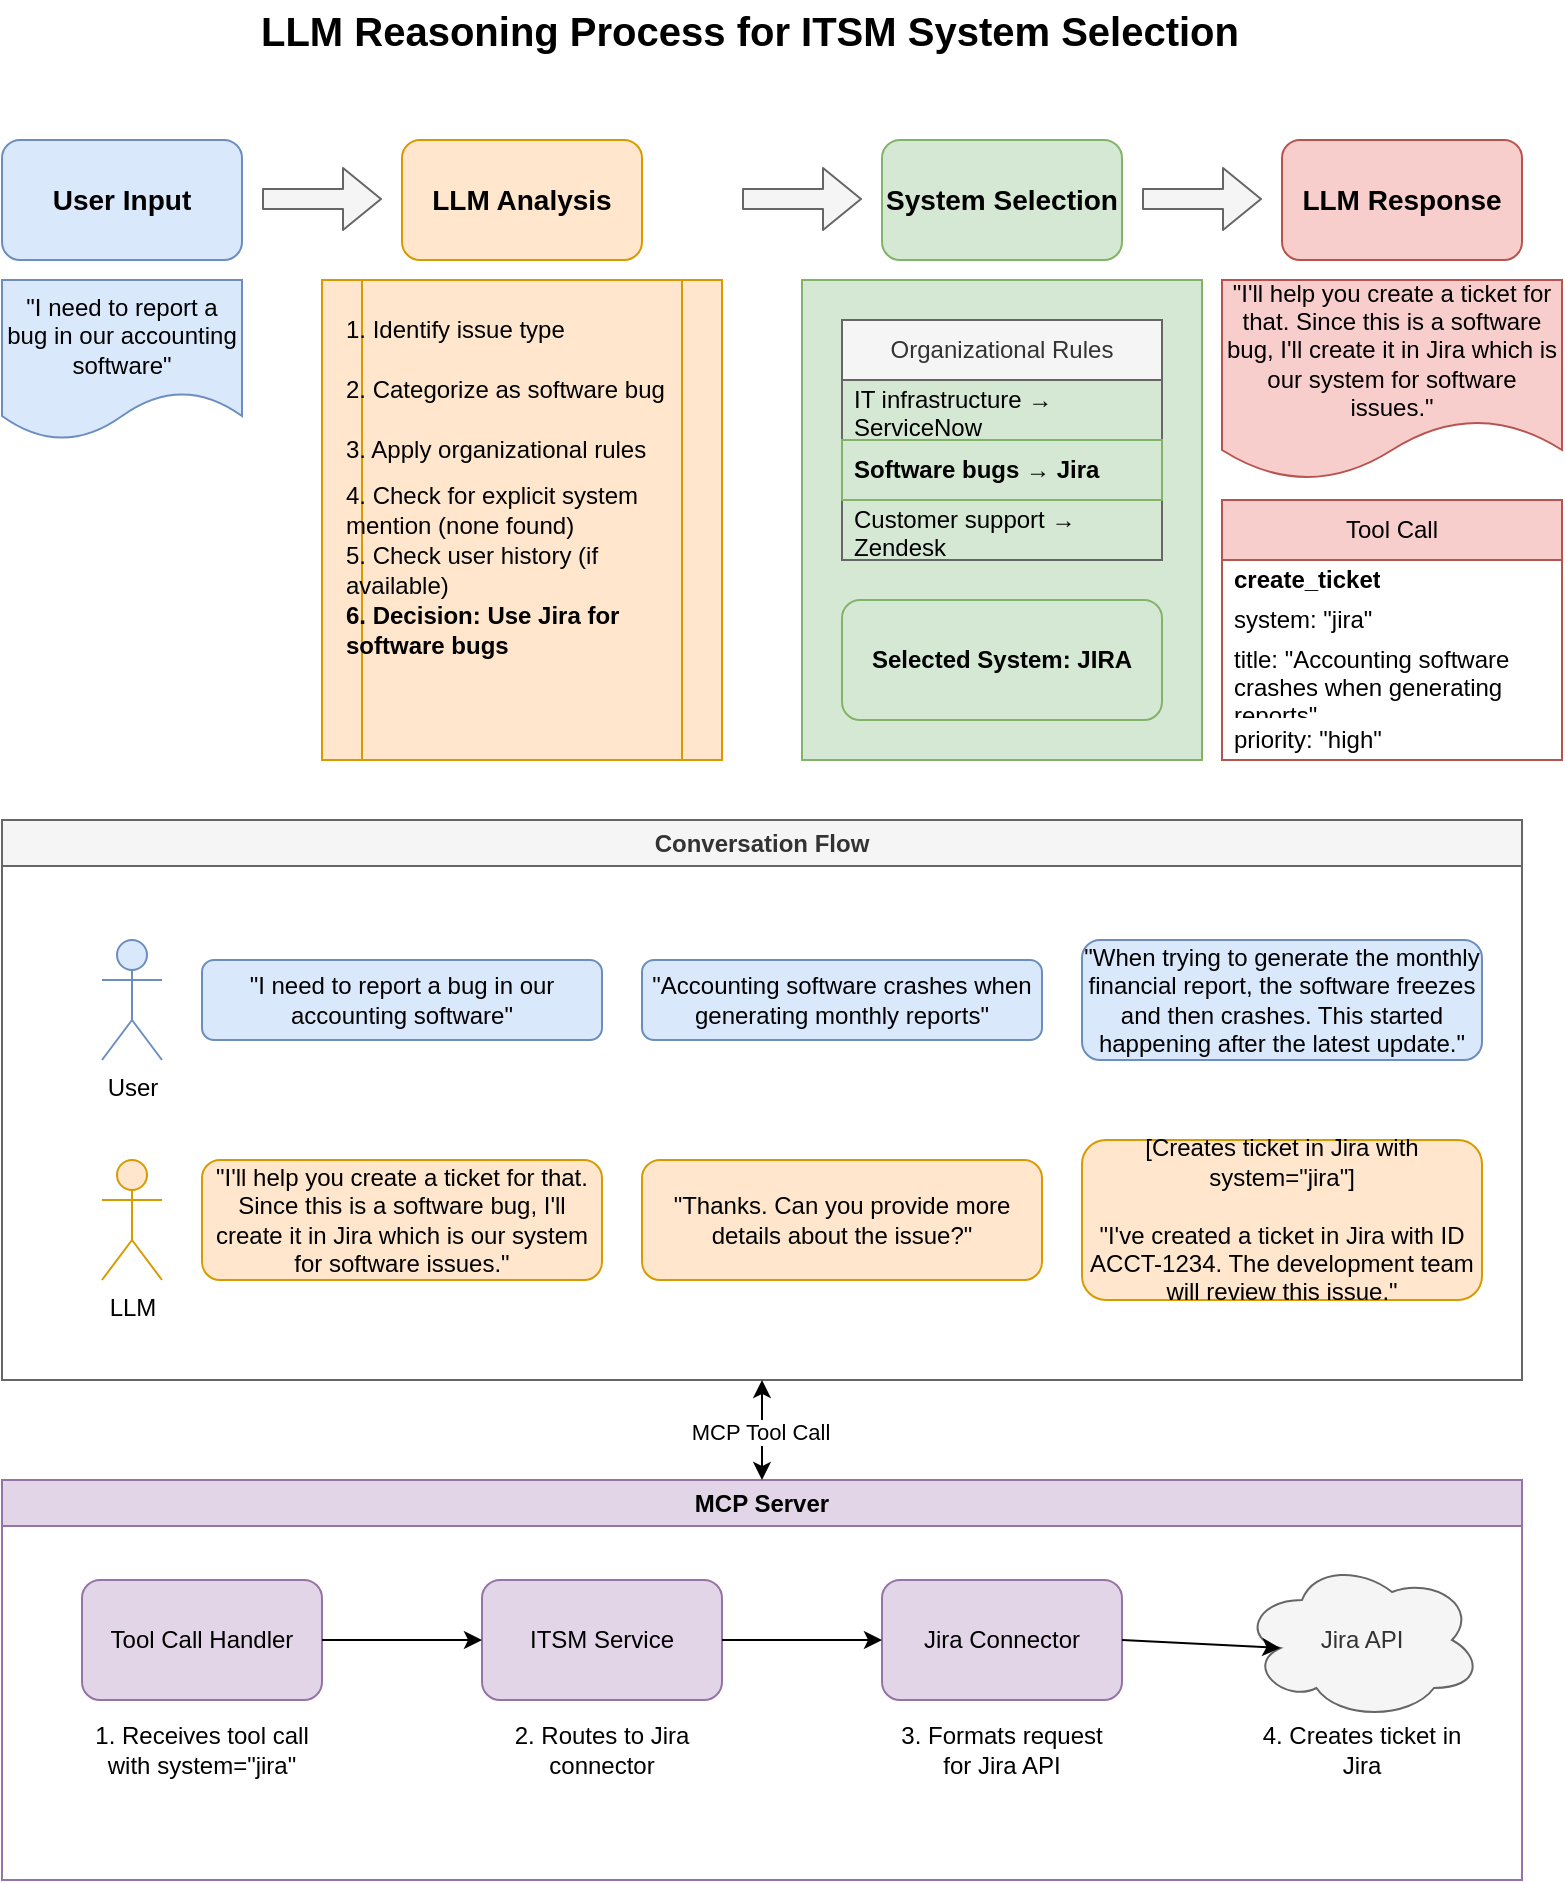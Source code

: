 <mxfile>
    <diagram id="prtHgNgQTEPvFCAcTncT" name="Page-1">
        <mxGraphModel dx="1188" dy="590" grid="1" gridSize="10" guides="1" tooltips="1" connect="1" arrows="1" fold="1" page="1" pageScale="1" pageWidth="827" pageHeight="1169" math="0" shadow="0">
            <root>
                <mxCell id="0"/>
                <mxCell id="1" parent="0"/>
                <mxCell id="2" value="LLM Reasoning Process for ITSM System Selection" style="text;html=1;strokeColor=none;fillColor=none;align=center;verticalAlign=middle;whiteSpace=wrap;rounded=0;fontSize=20;fontStyle=1" parent="1" vertex="1">
                    <mxGeometry x="164" y="30" width="500" height="30" as="geometry"/>
                </mxCell>
                <mxCell id="3" value="User Input" style="rounded=1;whiteSpace=wrap;html=1;fillColor=#dae8fc;strokeColor=#6c8ebf;fontSize=14;fontStyle=1" parent="1" vertex="1">
                    <mxGeometry x="40" y="100" width="120" height="60" as="geometry"/>
                </mxCell>
                <mxCell id="4" value="&quot;I need to report a bug in our accounting software&quot;" style="shape=document;whiteSpace=wrap;html=1;boundedLbl=1;fillColor=#dae8fc;strokeColor=#6c8ebf;" parent="1" vertex="1">
                    <mxGeometry x="40" y="170" width="120" height="80" as="geometry"/>
                </mxCell>
                <mxCell id="5" value="LLM Analysis" style="rounded=1;whiteSpace=wrap;html=1;fillColor=#ffe6cc;strokeColor=#d79b00;fontSize=14;fontStyle=1" parent="1" vertex="1">
                    <mxGeometry x="240" y="100" width="120" height="60" as="geometry"/>
                </mxCell>
                <mxCell id="6" value="" style="shape=process;whiteSpace=wrap;html=1;backgroundOutline=1;fillColor=#ffe6cc;strokeColor=#d79b00;" parent="1" vertex="1">
                    <mxGeometry x="200" y="170" width="200" height="240" as="geometry"/>
                </mxCell>
                <mxCell id="7" value="1. Identify issue type" style="text;html=1;strokeColor=none;fillColor=none;align=left;verticalAlign=middle;whiteSpace=wrap;rounded=0;" parent="1" vertex="1">
                    <mxGeometry x="210" y="180" width="180" height="30" as="geometry"/>
                </mxCell>
                <mxCell id="8" value="2. Categorize as software bug" style="text;html=1;strokeColor=none;fillColor=none;align=left;verticalAlign=middle;whiteSpace=wrap;rounded=0;" parent="1" vertex="1">
                    <mxGeometry x="210" y="210" width="180" height="30" as="geometry"/>
                </mxCell>
                <mxCell id="9" value="3. Apply organizational rules" style="text;html=1;strokeColor=none;fillColor=none;align=left;verticalAlign=middle;whiteSpace=wrap;rounded=0;" parent="1" vertex="1">
                    <mxGeometry x="210" y="240" width="180" height="30" as="geometry"/>
                </mxCell>
                <mxCell id="10" value="4. Check for explicit system mention (none found)" style="text;html=1;strokeColor=none;fillColor=none;align=left;verticalAlign=middle;whiteSpace=wrap;rounded=0;" parent="1" vertex="1">
                    <mxGeometry x="210" y="270" width="180" height="30" as="geometry"/>
                </mxCell>
                <mxCell id="11" value="5. Check user history (if available)" style="text;html=1;strokeColor=none;fillColor=none;align=left;verticalAlign=middle;whiteSpace=wrap;rounded=0;" parent="1" vertex="1">
                    <mxGeometry x="210" y="300" width="180" height="30" as="geometry"/>
                </mxCell>
                <mxCell id="12" value="6. Decision: Use Jira for software bugs" style="text;html=1;strokeColor=none;fillColor=none;align=left;verticalAlign=middle;whiteSpace=wrap;rounded=0;fontStyle=1" parent="1" vertex="1">
                    <mxGeometry x="210" y="330" width="180" height="30" as="geometry"/>
                </mxCell>
                <mxCell id="13" value="System Selection" style="rounded=1;whiteSpace=wrap;html=1;fillColor=#d5e8d4;strokeColor=#82b366;fontSize=14;fontStyle=1" parent="1" vertex="1">
                    <mxGeometry x="480" y="100" width="120" height="60" as="geometry"/>
                </mxCell>
                <mxCell id="14" value="" style="rounded=0;whiteSpace=wrap;html=1;fillColor=#d5e8d4;strokeColor=#82b366;" parent="1" vertex="1">
                    <mxGeometry x="440" y="170" width="200" height="240" as="geometry"/>
                </mxCell>
                <mxCell id="15" value="Organizational Rules" style="swimlane;fontStyle=0;childLayout=stackLayout;horizontal=1;startSize=30;horizontalStack=0;resizeParent=1;resizeParentMax=0;resizeLast=0;collapsible=1;marginBottom=0;whiteSpace=wrap;html=1;fillColor=#f5f5f5;fontColor=#333333;strokeColor=#666666;" parent="1" vertex="1">
                    <mxGeometry x="460" y="190" width="160" height="120" as="geometry"/>
                </mxCell>
                <mxCell id="16" value="IT infrastructure → ServiceNow" style="text;strokeColor=none;fillColor=none;align=left;verticalAlign=middle;spacingLeft=4;spacingRight=4;overflow=hidden;points=[[0,0.5],[1,0.5]];portConstraint=eastwest;rotatable=0;whiteSpace=wrap;html=1;" parent="15" vertex="1">
                    <mxGeometry y="30" width="160" height="30" as="geometry"/>
                </mxCell>
                <mxCell id="17" value="Software bugs → Jira" style="text;strokeColor=#82b366;fillColor=#d5e8d4;align=left;verticalAlign=middle;spacingLeft=4;spacingRight=4;overflow=hidden;points=[[0,0.5],[1,0.5]];portConstraint=eastwest;rotatable=0;whiteSpace=wrap;html=1;fontStyle=1" parent="15" vertex="1">
                    <mxGeometry y="60" width="160" height="30" as="geometry"/>
                </mxCell>
                <mxCell id="18" value="Customer support → Zendesk" style="text;strokeColor=none;fillColor=none;align=left;verticalAlign=middle;spacingLeft=4;spacingRight=4;overflow=hidden;points=[[0,0.5],[1,0.5]];portConstraint=eastwest;rotatable=0;whiteSpace=wrap;html=1;" parent="15" vertex="1">
                    <mxGeometry y="90" width="160" height="30" as="geometry"/>
                </mxCell>
                <mxCell id="19" value="Selected System: JIRA" style="rounded=1;whiteSpace=wrap;html=1;fillColor=#d5e8d4;strokeColor=#82b366;fontStyle=1" parent="1" vertex="1">
                    <mxGeometry x="460" y="330" width="160" height="60" as="geometry"/>
                </mxCell>
                <mxCell id="20" value="" style="shape=flexArrow;endArrow=classic;html=1;fillColor=#f5f5f5;strokeColor=#666666;" parent="1" edge="1">
                    <mxGeometry width="50" height="50" relative="1" as="geometry">
                        <mxPoint x="170" y="129.5" as="sourcePoint"/>
                        <mxPoint x="230" y="129.5" as="targetPoint"/>
                    </mxGeometry>
                </mxCell>
                <mxCell id="21" value="" style="shape=flexArrow;endArrow=classic;html=1;fillColor=#f5f5f5;strokeColor=#666666;" parent="1" edge="1">
                    <mxGeometry width="50" height="50" relative="1" as="geometry">
                        <mxPoint x="410" y="129.5" as="sourcePoint"/>
                        <mxPoint x="470" y="129.5" as="targetPoint"/>
                    </mxGeometry>
                </mxCell>
                <mxCell id="22" value="LLM Response" style="rounded=1;whiteSpace=wrap;html=1;fillColor=#f8cecc;strokeColor=#b85450;fontSize=14;fontStyle=1" parent="1" vertex="1">
                    <mxGeometry x="680" y="100" width="120" height="60" as="geometry"/>
                </mxCell>
                <mxCell id="23" value="" style="shape=flexArrow;endArrow=classic;html=1;fillColor=#f5f5f5;strokeColor=#666666;" parent="1" edge="1">
                    <mxGeometry width="50" height="50" relative="1" as="geometry">
                        <mxPoint x="610" y="129.5" as="sourcePoint"/>
                        <mxPoint x="670" y="129.5" as="targetPoint"/>
                    </mxGeometry>
                </mxCell>
                <mxCell id="24" value="&quot;I&#39;ll help you create a ticket for that. Since this is a software bug, I&#39;ll create it in Jira which is our system for software issues.&quot;" style="shape=document;whiteSpace=wrap;html=1;boundedLbl=1;fillColor=#f8cecc;strokeColor=#b85450;" parent="1" vertex="1">
                    <mxGeometry x="650" y="170" width="170" height="100" as="geometry"/>
                </mxCell>
                <mxCell id="25" value="Tool Call" style="swimlane;fontStyle=0;childLayout=stackLayout;horizontal=1;startSize=30;horizontalStack=0;resizeParent=1;resizeParentMax=0;resizeLast=0;collapsible=1;marginBottom=0;whiteSpace=wrap;html=1;fillColor=#f8cecc;strokeColor=#b85450;" parent="1" vertex="1">
                    <mxGeometry x="650" y="280" width="170" height="130" as="geometry"/>
                </mxCell>
                <mxCell id="26" value="create_ticket" style="text;strokeColor=none;fillColor=none;align=left;verticalAlign=middle;spacingLeft=4;spacingRight=4;overflow=hidden;points=[[0,0.5],[1,0.5]];portConstraint=eastwest;rotatable=0;whiteSpace=wrap;html=1;fontStyle=1" parent="25" vertex="1">
                    <mxGeometry y="30" width="170" height="20" as="geometry"/>
                </mxCell>
                <mxCell id="27" value="system: &quot;jira&quot;" style="text;strokeColor=none;fillColor=none;align=left;verticalAlign=middle;spacingLeft=4;spacingRight=4;overflow=hidden;points=[[0,0.5],[1,0.5]];portConstraint=eastwest;rotatable=0;whiteSpace=wrap;html=1;" parent="25" vertex="1">
                    <mxGeometry y="50" width="170" height="20" as="geometry"/>
                </mxCell>
                <mxCell id="28" value="title: &quot;Accounting software crashes when generating reports&quot;" style="text;strokeColor=none;fillColor=none;align=left;verticalAlign=middle;spacingLeft=4;spacingRight=4;overflow=hidden;points=[[0,0.5],[1,0.5]];portConstraint=eastwest;rotatable=0;whiteSpace=wrap;html=1;" parent="25" vertex="1">
                    <mxGeometry y="70" width="170" height="40" as="geometry"/>
                </mxCell>
                <mxCell id="29" value="priority: &quot;high&quot;" style="text;strokeColor=none;fillColor=none;align=left;verticalAlign=middle;spacingLeft=4;spacingRight=4;overflow=hidden;points=[[0,0.5],[1,0.5]];portConstraint=eastwest;rotatable=0;whiteSpace=wrap;html=1;" parent="25" vertex="1">
                    <mxGeometry y="110" width="170" height="20" as="geometry"/>
                </mxCell>
                <mxCell id="30" value="Conversation Flow" style="swimlane;whiteSpace=wrap;html=1;fillColor=#f5f5f5;fontColor=#333333;strokeColor=#666666;" parent="1" vertex="1">
                    <mxGeometry x="40" y="440" width="760" height="280" as="geometry"/>
                </mxCell>
                <mxCell id="31" value="User" style="shape=umlActor;verticalLabelPosition=bottom;verticalAlign=top;html=1;outlineConnect=0;fillColor=#dae8fc;strokeColor=#6c8ebf;" parent="30" vertex="1">
                    <mxGeometry x="50" y="60" width="30" height="60" as="geometry"/>
                </mxCell>
                <mxCell id="32" value="LLM" style="shape=umlActor;verticalLabelPosition=bottom;verticalAlign=top;html=1;outlineConnect=0;fillColor=#ffe6cc;strokeColor=#d79b00;" parent="30" vertex="1">
                    <mxGeometry x="50" y="170" width="30" height="60" as="geometry"/>
                </mxCell>
                <mxCell id="33" value="&quot;I need to report a bug in our accounting software&quot;" style="rounded=1;whiteSpace=wrap;html=1;fillColor=#dae8fc;strokeColor=#6c8ebf;" parent="30" vertex="1">
                    <mxGeometry x="100" y="70" width="200" height="40" as="geometry"/>
                </mxCell>
                <mxCell id="34" value="&quot;I&#39;ll help you create a ticket for that. Since this is a software bug, I&#39;ll create it in Jira which is our system for software issues.&quot;" style="rounded=1;whiteSpace=wrap;html=1;fillColor=#ffe6cc;strokeColor=#d79b00;" parent="30" vertex="1">
                    <mxGeometry x="100" y="170" width="200" height="60" as="geometry"/>
                </mxCell>
                <mxCell id="35" value="&quot;Accounting software crashes when generating monthly reports&quot;" style="rounded=1;whiteSpace=wrap;html=1;fillColor=#dae8fc;strokeColor=#6c8ebf;" parent="30" vertex="1">
                    <mxGeometry x="320" y="70" width="200" height="40" as="geometry"/>
                </mxCell>
                <mxCell id="36" value="&quot;Thanks. Can you provide more details about the issue?&quot;" style="rounded=1;whiteSpace=wrap;html=1;fillColor=#ffe6cc;strokeColor=#d79b00;" parent="30" vertex="1">
                    <mxGeometry x="320" y="170" width="200" height="60" as="geometry"/>
                </mxCell>
                <mxCell id="37" value="&quot;When trying to generate the monthly financial report, the software freezes and then crashes. This started happening after the latest update.&quot;" style="rounded=1;whiteSpace=wrap;html=1;fillColor=#dae8fc;strokeColor=#6c8ebf;" parent="30" vertex="1">
                    <mxGeometry x="540" y="60" width="200" height="60" as="geometry"/>
                </mxCell>
                <mxCell id="38" value="[Creates ticket in Jira with system=&quot;jira&quot;]&#xa;&#xa;&quot;I&#39;ve created a ticket in Jira with ID ACCT-1234. The development team will review this issue.&quot;" style="rounded=1;whiteSpace=wrap;html=1;fillColor=#ffe6cc;strokeColor=#d79b00;" parent="30" vertex="1">
                    <mxGeometry x="540" y="160" width="200" height="80" as="geometry"/>
                </mxCell>
                <mxCell id="39" value="MCP Server" style="swimlane;whiteSpace=wrap;html=1;fillColor=#e1d5e7;strokeColor=#9673a6;" parent="1" vertex="1">
                    <mxGeometry x="40" y="770" width="760" height="200" as="geometry"/>
                </mxCell>
                <mxCell id="40" value="Tool Call Handler" style="rounded=1;whiteSpace=wrap;html=1;fillColor=#e1d5e7;strokeColor=#9673a6;" parent="39" vertex="1">
                    <mxGeometry x="40" y="50" width="120" height="60" as="geometry"/>
                </mxCell>
                <mxCell id="41" value="ITSM Service" style="rounded=1;whiteSpace=wrap;html=1;fillColor=#e1d5e7;strokeColor=#9673a6;" parent="39" vertex="1">
                    <mxGeometry x="240" y="50" width="120" height="60" as="geometry"/>
                </mxCell>
                <mxCell id="42" value="Jira Connector" style="rounded=1;whiteSpace=wrap;html=1;fillColor=#e1d5e7;strokeColor=#9673a6;" parent="39" vertex="1">
                    <mxGeometry x="440" y="50" width="120" height="60" as="geometry"/>
                </mxCell>
                <mxCell id="43" value="Jira API" style="ellipse;shape=cloud;whiteSpace=wrap;html=1;fillColor=#f5f5f5;fontColor=#333333;strokeColor=#666666;" parent="39" vertex="1">
                    <mxGeometry x="620" y="40" width="120" height="80" as="geometry"/>
                </mxCell>
                <mxCell id="44" value="" style="endArrow=classic;html=1;exitX=1;exitY=0.5;exitDx=0;exitDy=0;entryX=0;entryY=0.5;entryDx=0;entryDy=0;" parent="39" source="40" target="41" edge="1">
                    <mxGeometry width="50" height="50" relative="1" as="geometry">
                        <mxPoint x="390" y="160" as="sourcePoint"/>
                        <mxPoint x="440" y="110" as="targetPoint"/>
                    </mxGeometry>
                </mxCell>
                <mxCell id="45" value="" style="endArrow=classic;html=1;exitX=1;exitY=0.5;exitDx=0;exitDy=0;entryX=0;entryY=0.5;entryDx=0;entryDy=0;" parent="39" source="41" target="42" edge="1">
                    <mxGeometry width="50" height="50" relative="1" as="geometry">
                        <mxPoint x="390" y="160" as="sourcePoint"/>
                        <mxPoint x="440" y="110" as="targetPoint"/>
                    </mxGeometry>
                </mxCell>
                <mxCell id="46" value="" style="endArrow=classic;html=1;exitX=1;exitY=0.5;exitDx=0;exitDy=0;entryX=0.16;entryY=0.55;entryDx=0;entryDy=0;entryPerimeter=0;" parent="39" source="42" target="43" edge="1">
                    <mxGeometry width="50" height="50" relative="1" as="geometry">
                        <mxPoint x="390" y="160" as="sourcePoint"/>
                        <mxPoint x="440" y="110" as="targetPoint"/>
                    </mxGeometry>
                </mxCell>
                <mxCell id="47" value="1. Receives tool call with system=&quot;jira&quot;" style="text;html=1;strokeColor=none;fillColor=none;align=center;verticalAlign=middle;whiteSpace=wrap;rounded=0;" parent="39" vertex="1">
                    <mxGeometry x="40" y="120" width="120" height="30" as="geometry"/>
                </mxCell>
                <mxCell id="48" value="2. Routes to Jira connector" style="text;html=1;strokeColor=none;fillColor=none;align=center;verticalAlign=middle;whiteSpace=wrap;rounded=0;" parent="39" vertex="1">
                    <mxGeometry x="240" y="120" width="120" height="30" as="geometry"/>
                </mxCell>
                <mxCell id="49" value="3. Formats request for Jira API" style="text;html=1;strokeColor=none;fillColor=none;align=center;verticalAlign=middle;whiteSpace=wrap;rounded=0;" parent="39" vertex="1">
                    <mxGeometry x="440" y="120" width="120" height="30" as="geometry"/>
                </mxCell>
                <mxCell id="50" value="4. Creates ticket in Jira" style="text;html=1;strokeColor=none;fillColor=none;align=center;verticalAlign=middle;whiteSpace=wrap;rounded=0;" parent="39" vertex="1">
                    <mxGeometry x="620" y="120" width="120" height="30" as="geometry"/>
                </mxCell>
                <mxCell id="51" value="" style="endArrow=classic;startArrow=classic;html=1;entryX=0.5;entryY=1;entryDx=0;entryDy=0;exitX=0.5;exitY=0;exitDx=0;exitDy=0;" parent="1" source="39" target="30" edge="1">
                    <mxGeometry width="50" height="50" relative="1" as="geometry">
                        <mxPoint x="390" y="670" as="sourcePoint"/>
                        <mxPoint x="440" y="620" as="targetPoint"/>
                    </mxGeometry>
                </mxCell>
                <mxCell id="52" value="MCP Tool Call" style="edgeLabel;html=1;align=center;verticalAlign=middle;resizable=0;points=[];" parent="51" vertex="1" connectable="0">
                    <mxGeometry x="-0.033" y="1" relative="1" as="geometry">
                        <mxPoint as="offset"/>
                    </mxGeometry>
                </mxCell>
            </root>
        </mxGraphModel>
    </diagram>
</mxfile> 